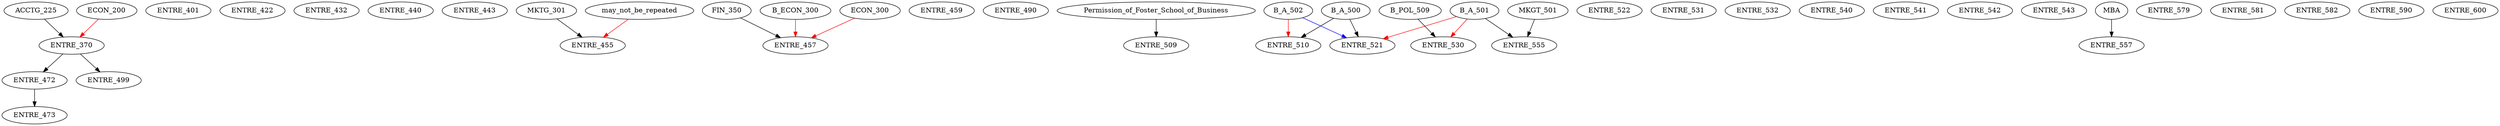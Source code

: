 digraph G {
    edge [color=black];
    ACCTG_225 -> ENTRE_370;
    edge [color=red];
    ECON_200 -> ENTRE_370;
    ENTRE_401;
    ENTRE_422;
    ENTRE_432;
    ENTRE_440;
    ENTRE_443;
    edge [color=black];
    MKTG_301 -> ENTRE_455;
    edge [color=red];
    may_not_be_repeated -> ENTRE_455;
    edge [color=black];
    FIN_350 -> ENTRE_457;
    edge [color=red];
    B_ECON_300 -> ENTRE_457;
    ECON_300 -> ENTRE_457;
    ENTRE_459;
    edge [color=black];
    ENTRE_370 -> ENTRE_472;
    edge [color=black];
    ENTRE_472 -> ENTRE_473;
    ENTRE_490;
    edge [color=black];
    ENTRE_370 -> ENTRE_499;
    edge [color=black];
    Permission_of_Foster_School_of_Business -> ENTRE_509;
    edge [color=black];
    B_A_500 -> ENTRE_510;
    edge [color=red];
    B_A_502 -> ENTRE_510;
    edge [color=black];
    B_A_500 -> ENTRE_521;
    edge [color=red];
    B_A_501 -> ENTRE_521;
    edge [color=blue];
    B_A_502 -> ENTRE_521;
    ENTRE_522;
    edge [color=black];
    B_POL_509 -> ENTRE_530;
    edge [color=red];
    B_A_501 -> ENTRE_530;
    ENTRE_531;
    ENTRE_532;
    ENTRE_540;
    ENTRE_541;
    ENTRE_542;
    ENTRE_543;
    edge [color=black];
    B_A_501 -> ENTRE_555;
    MKGT_501 -> ENTRE_555;
    edge [color=black];
    MBA -> ENTRE_557;
    ENTRE_579;
    ENTRE_581;
    ENTRE_582;
    ENTRE_590;
    ENTRE_600;
}
